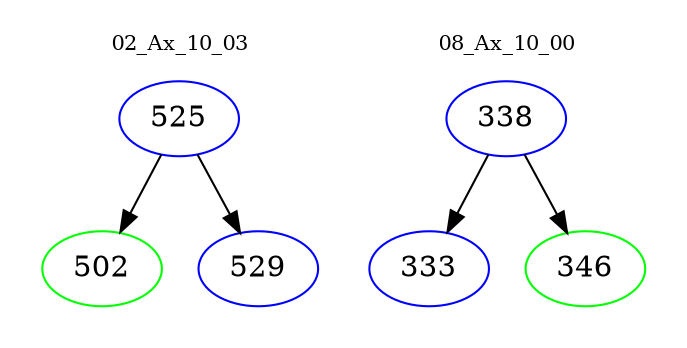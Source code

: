 digraph{
subgraph cluster_0 {
color = white
label = "02_Ax_10_03";
fontsize=10;
T0_525 [label="525", color="blue"]
T0_525 -> T0_502 [color="black"]
T0_502 [label="502", color="green"]
T0_525 -> T0_529 [color="black"]
T0_529 [label="529", color="blue"]
}
subgraph cluster_1 {
color = white
label = "08_Ax_10_00";
fontsize=10;
T1_338 [label="338", color="blue"]
T1_338 -> T1_333 [color="black"]
T1_333 [label="333", color="blue"]
T1_338 -> T1_346 [color="black"]
T1_346 [label="346", color="green"]
}
}
